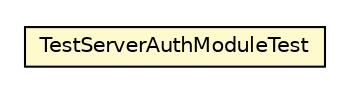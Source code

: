 #!/usr/local/bin/dot
#
# Class diagram 
# Generated by UMLGraph version R5_6-24-gf6e263 (http://www.umlgraph.org/)
#

digraph G {
	edge [fontname="Helvetica",fontsize=10,labelfontname="Helvetica",labelfontsize=10];
	node [fontname="Helvetica",fontsize=10,shape=plaintext];
	nodesep=0.25;
	ranksep=0.5;
	// net.trajano.auth.session.test.TestServerAuthModuleTest
	c17 [label=<<table title="net.trajano.auth.session.test.TestServerAuthModuleTest" border="0" cellborder="1" cellspacing="0" cellpadding="2" port="p" bgcolor="lemonChiffon" href="./TestServerAuthModuleTest.html">
		<tr><td><table border="0" cellspacing="0" cellpadding="1">
<tr><td align="center" balign="center"> TestServerAuthModuleTest </td></tr>
		</table></td></tr>
		</table>>, URL="./TestServerAuthModuleTest.html", fontname="Helvetica", fontcolor="black", fontsize=10.0];
}

